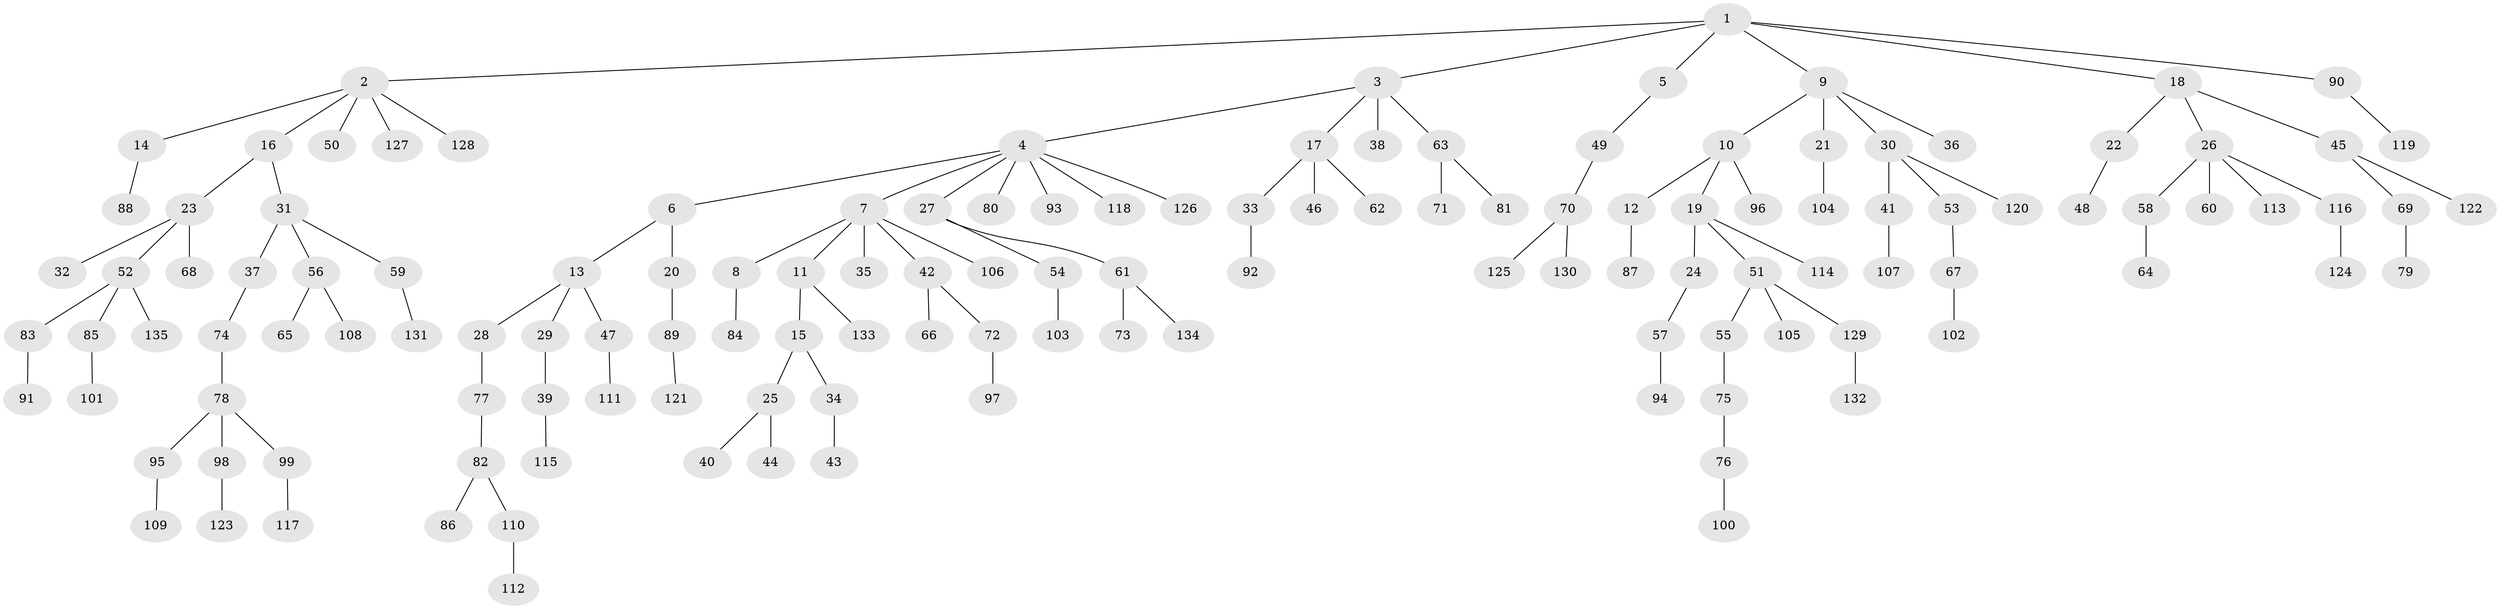 // Generated by graph-tools (version 1.1) at 2025/26/03/09/25 03:26:25]
// undirected, 135 vertices, 134 edges
graph export_dot {
graph [start="1"]
  node [color=gray90,style=filled];
  1;
  2;
  3;
  4;
  5;
  6;
  7;
  8;
  9;
  10;
  11;
  12;
  13;
  14;
  15;
  16;
  17;
  18;
  19;
  20;
  21;
  22;
  23;
  24;
  25;
  26;
  27;
  28;
  29;
  30;
  31;
  32;
  33;
  34;
  35;
  36;
  37;
  38;
  39;
  40;
  41;
  42;
  43;
  44;
  45;
  46;
  47;
  48;
  49;
  50;
  51;
  52;
  53;
  54;
  55;
  56;
  57;
  58;
  59;
  60;
  61;
  62;
  63;
  64;
  65;
  66;
  67;
  68;
  69;
  70;
  71;
  72;
  73;
  74;
  75;
  76;
  77;
  78;
  79;
  80;
  81;
  82;
  83;
  84;
  85;
  86;
  87;
  88;
  89;
  90;
  91;
  92;
  93;
  94;
  95;
  96;
  97;
  98;
  99;
  100;
  101;
  102;
  103;
  104;
  105;
  106;
  107;
  108;
  109;
  110;
  111;
  112;
  113;
  114;
  115;
  116;
  117;
  118;
  119;
  120;
  121;
  122;
  123;
  124;
  125;
  126;
  127;
  128;
  129;
  130;
  131;
  132;
  133;
  134;
  135;
  1 -- 2;
  1 -- 3;
  1 -- 5;
  1 -- 9;
  1 -- 18;
  1 -- 90;
  2 -- 14;
  2 -- 16;
  2 -- 50;
  2 -- 127;
  2 -- 128;
  3 -- 4;
  3 -- 17;
  3 -- 38;
  3 -- 63;
  4 -- 6;
  4 -- 7;
  4 -- 27;
  4 -- 80;
  4 -- 93;
  4 -- 118;
  4 -- 126;
  5 -- 49;
  6 -- 13;
  6 -- 20;
  7 -- 8;
  7 -- 11;
  7 -- 35;
  7 -- 42;
  7 -- 106;
  8 -- 84;
  9 -- 10;
  9 -- 21;
  9 -- 30;
  9 -- 36;
  10 -- 12;
  10 -- 19;
  10 -- 96;
  11 -- 15;
  11 -- 133;
  12 -- 87;
  13 -- 28;
  13 -- 29;
  13 -- 47;
  14 -- 88;
  15 -- 25;
  15 -- 34;
  16 -- 23;
  16 -- 31;
  17 -- 33;
  17 -- 46;
  17 -- 62;
  18 -- 22;
  18 -- 26;
  18 -- 45;
  19 -- 24;
  19 -- 51;
  19 -- 114;
  20 -- 89;
  21 -- 104;
  22 -- 48;
  23 -- 32;
  23 -- 52;
  23 -- 68;
  24 -- 57;
  25 -- 40;
  25 -- 44;
  26 -- 58;
  26 -- 60;
  26 -- 113;
  26 -- 116;
  27 -- 54;
  27 -- 61;
  28 -- 77;
  29 -- 39;
  30 -- 41;
  30 -- 53;
  30 -- 120;
  31 -- 37;
  31 -- 56;
  31 -- 59;
  33 -- 92;
  34 -- 43;
  37 -- 74;
  39 -- 115;
  41 -- 107;
  42 -- 66;
  42 -- 72;
  45 -- 69;
  45 -- 122;
  47 -- 111;
  49 -- 70;
  51 -- 55;
  51 -- 105;
  51 -- 129;
  52 -- 83;
  52 -- 85;
  52 -- 135;
  53 -- 67;
  54 -- 103;
  55 -- 75;
  56 -- 65;
  56 -- 108;
  57 -- 94;
  58 -- 64;
  59 -- 131;
  61 -- 73;
  61 -- 134;
  63 -- 71;
  63 -- 81;
  67 -- 102;
  69 -- 79;
  70 -- 125;
  70 -- 130;
  72 -- 97;
  74 -- 78;
  75 -- 76;
  76 -- 100;
  77 -- 82;
  78 -- 95;
  78 -- 98;
  78 -- 99;
  82 -- 86;
  82 -- 110;
  83 -- 91;
  85 -- 101;
  89 -- 121;
  90 -- 119;
  95 -- 109;
  98 -- 123;
  99 -- 117;
  110 -- 112;
  116 -- 124;
  129 -- 132;
}
